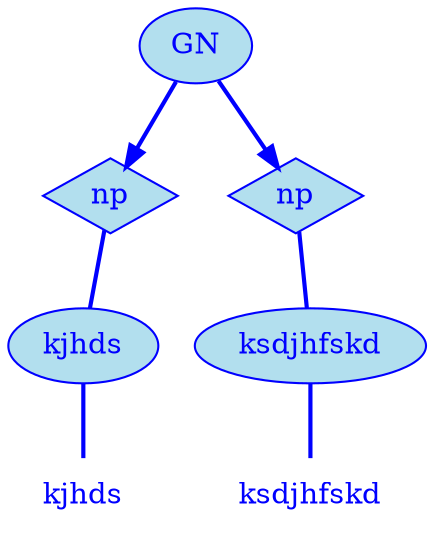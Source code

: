 digraph g {
	graph [bb="0,0,200,252"];
	node [label="\N"];
	graph [_draw_="c 5 -white C 5 -white P 4 0 0 0 252 200 252 200 0 ",
		xdotversion="1.2"];
	"mc1s1_t2#token84" [label=kjhds, shape=plaintext, fillcolor=lightblue2, fontcolor=blue, pos="36,18", width="0.75", height="0.50", _ldraw_="F 14.000000 11 -Times-Roman c 4 -blue T 36 13 0 36 5 -kjhds "];
	"mc1s1_W1#wordmc1s1_t2#token" [label=kjhds, shape=ellipse, fillcolor=lightblue2, fontcolor=blue, pos="36,90", width="1.00", height="0.50", color=blue, style=filled, _draw_="S 6 -filled c 4 -blue C 10 -lightblue2 E 36 90 36 18 ", _ldraw_="F 14.000000 11 -Times-Roman c 4 -blue T 36 85 0 36 5 -kjhds "];
	"mc1s1_P13#pos" [label=np, shape=diamond, fillcolor=lightblue2, fontcolor=blue, pos="54,162", width="0.75", height="0.50", color=blue, style=filled, _draw_="S 6 -filled c 4 -blue C 10 -lightblue2 P 4 54 180 27 162 54 144 81 162 ", _ldraw_="F 14.000000 11 -Times-Roman c 4 -blue T 54 157 0 17 2 -np "];
	"mc1s1_t4#token87" [label=ksdjhfskd, shape=plaintext, fillcolor=lightblue2, fontcolor=blue, pos="145,18", width="1.11", height="0.50", _ldraw_="F 14.000000 11 -Times-Roman c 4 -blue T 145 13 0 64 9 -ksdjhfskd "];
	"mc1s1_W2#wordmc1s1_t4#token" [label=ksdjhfskd, shape=ellipse, fillcolor=lightblue2, fontcolor=blue, pos="145,90", width="1.53", height="0.50", color=blue, style=filled, _draw_="S 6 -filled c 4 -blue C 10 -lightblue2 E 145 90 55 18 ", _ldraw_="F 14.000000 11 -Times-Roman c 4 -blue T 145 85 0 64 9 -ksdjhfskd "];
	"mc1s1_P38#pos" [label=np, shape=diamond, fillcolor=lightblue2, fontcolor=blue, pos="135,162", width="0.75", height="0.50", color=blue, style=filled, _draw_="S 6 -filled c 4 -blue C 10 -lightblue2 P 4 135 180 108 162 135 144 162 162 ", _ldraw_="F 14.000000 11 -Times-Roman c 4 -blue T 135 157 0 17 2 -np "];
	"mc1s1_chk0#chunk" [label=GN, fillcolor=lightblue2, fontcolor=blue, pos="94,234", width="0.75", height="0.50", color=blue, style=filled, arrowhead=doubleoctagon, _draw_="S 6 -filled c 4 -blue C 10 -lightblue2 E 94 234 27 18 ", _ldraw_="F 14.000000 11 -Times-Roman c 4 -blue T 94 229 0 22 2 -GN "];
	"mc1s1_W1#wordmc1s1_t2#token" -> "mc1s1_t2#token84" [arrowhead=none, color=blue, fontcolor=blue, style=bold, minlen=1, pos="36,72 36,61 36,47 36,36", _draw_="S 4 -bold c 4 -blue B 4 36 72 36 61 36 47 36 36 "];
	"mc1s1_P13#pos" -> "mc1s1_W1#wordmc1s1_t2#token" [arrowhead=none, color=blue, fontcolor=blue, style=bold, minlen=1, pos="50,146 47,135 44,120 41,108", _draw_="S 4 -bold c 4 -blue B 4 50 146 47 135 44 120 41 108 "];
	"mc1s1_W2#wordmc1s1_t4#token" -> "mc1s1_t4#token87" [arrowhead=none, color=blue, fontcolor=blue, style=bold, minlen=1, pos="145,72 145,61 145,47 145,36", _draw_="S 4 -bold c 4 -blue B 4 145 72 145 61 145 47 145 36 "];
	"mc1s1_P38#pos" -> "mc1s1_W2#wordmc1s1_t4#token" [arrowhead=none, color=blue, fontcolor=blue, style=bold, minlen=1, pos="137,145 139,134 141,119 142,108", _draw_="S 4 -bold c 4 -blue B 4 137 145 139 134 141 119 142 108 "];
	"mc1s1_chk0#chunk" -> "mc1s1_P13#pos" [color=blue, fontcolor=blue, style=bold, minlen=1, pos="e,61,175 85,217 80,207 72,194 66,184", shape=normal, _draw_="S 4 -bold c 4 -blue B 4 85 217 80 207 72 194 66 184 ", _hdraw_="S 5 -solid S 15 -setlinewidth(1) c 4 -blue C 4 -blue P 3 69 182 61 175 63 185 "];
	"mc1s1_chk0#chunk" -> "mc1s1_P38#pos" [color=blue, fontcolor=blue, style=bold, minlen=1, pos="e,128,175 104,217 109,207 117,194 123,184", shape=normal, _draw_="S 4 -bold c 4 -blue B 4 104 217 109 207 117 194 123 184 ", _hdraw_="S 5 -solid S 15 -setlinewidth(1) c 4 -blue C 4 -blue P 3 126 185 128 175 120 182 "];
}
